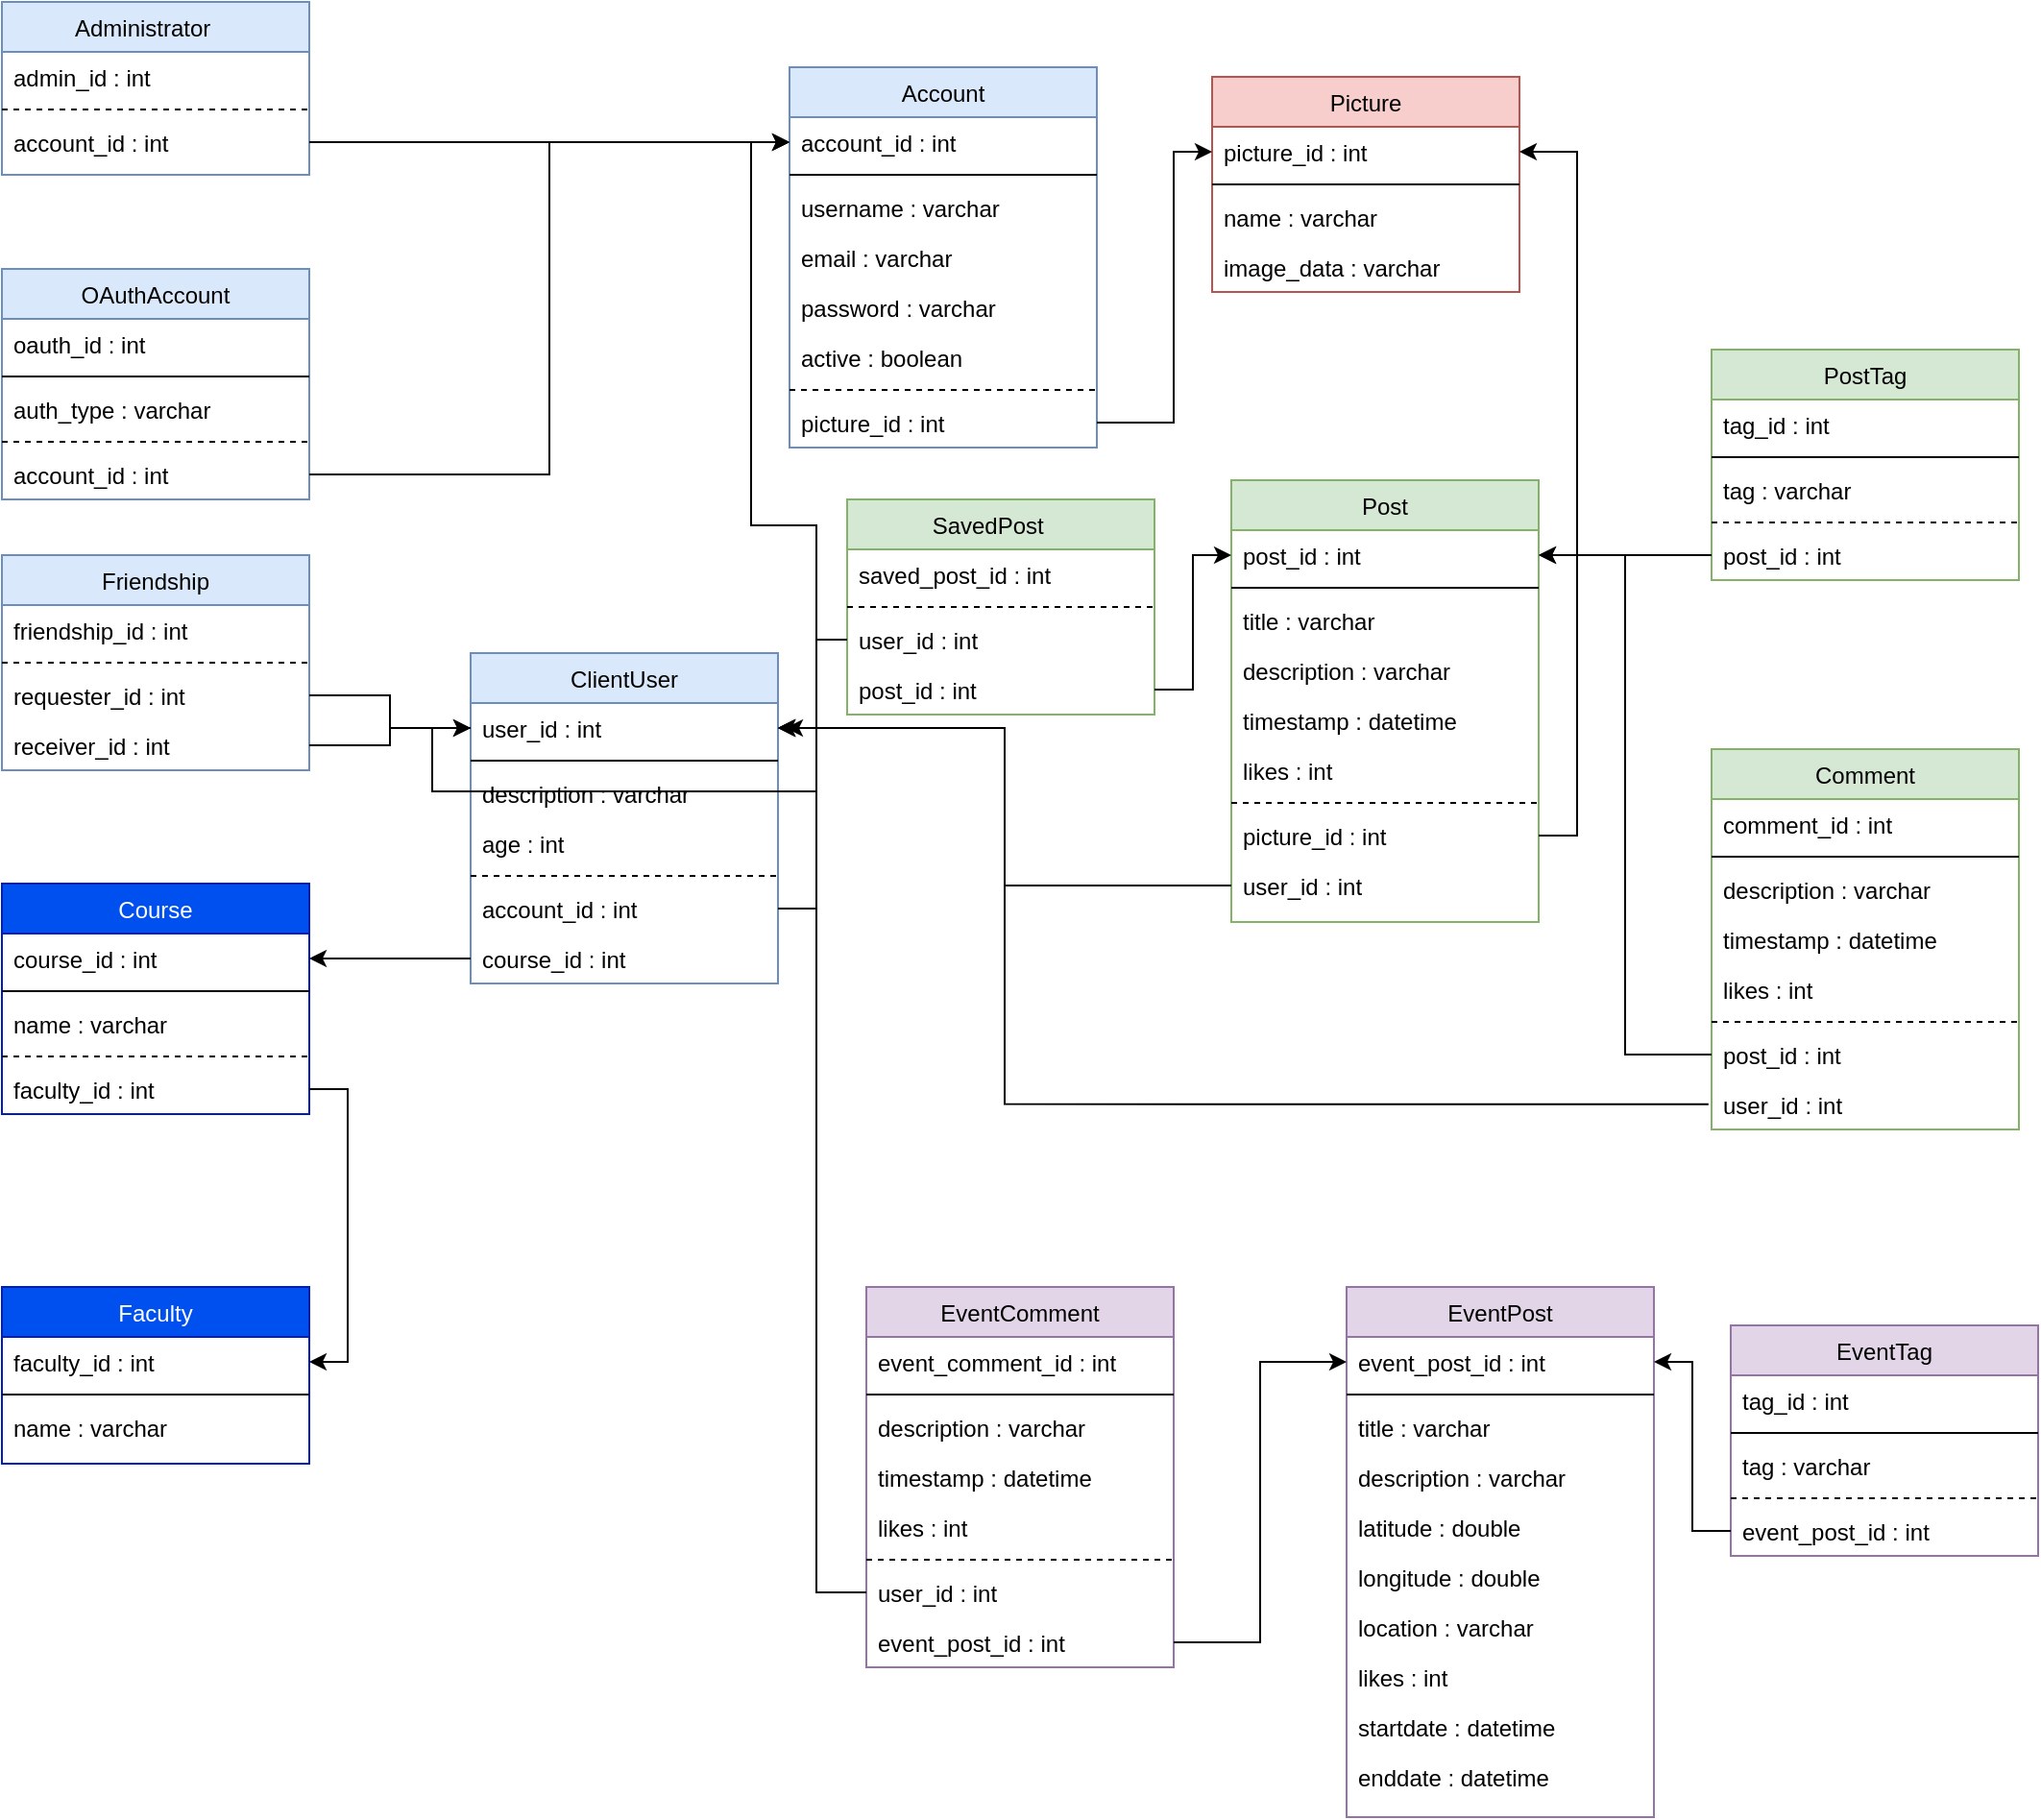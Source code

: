 <mxfile version="24.4.8" type="github">
  <diagram id="C5RBs43oDa-KdzZeNtuy" name="Page-1">
    <mxGraphModel dx="2390" dy="1175" grid="1" gridSize="10" guides="1" tooltips="1" connect="1" arrows="1" fold="1" page="1" pageScale="1" pageWidth="827" pageHeight="1169" math="0" shadow="0">
      <root>
        <mxCell id="WIyWlLk6GJQsqaUBKTNV-0" />
        <mxCell id="WIyWlLk6GJQsqaUBKTNV-1" parent="WIyWlLk6GJQsqaUBKTNV-0" />
        <mxCell id="zkfFHV4jXpPFQw0GAbJ--0" value="Account" style="swimlane;fontStyle=0;align=center;verticalAlign=top;childLayout=stackLayout;horizontal=1;startSize=26;horizontalStack=0;resizeParent=1;resizeLast=0;collapsible=1;marginBottom=0;rounded=0;shadow=0;strokeWidth=1;fillColor=#dae8fc;strokeColor=#6c8ebf;gradientColor=none;swimlaneFillColor=default;" parent="WIyWlLk6GJQsqaUBKTNV-1" vertex="1">
          <mxGeometry x="420" y="75" width="160" height="198" as="geometry">
            <mxRectangle x="230" y="140" width="160" height="26" as="alternateBounds" />
          </mxGeometry>
        </mxCell>
        <mxCell id="zkfFHV4jXpPFQw0GAbJ--1" value="account_id : int" style="text;align=left;verticalAlign=top;spacingLeft=4;spacingRight=4;overflow=hidden;rotatable=0;points=[[0,0.5],[1,0.5]];portConstraint=eastwest;" parent="zkfFHV4jXpPFQw0GAbJ--0" vertex="1">
          <mxGeometry y="26" width="160" height="26" as="geometry" />
        </mxCell>
        <mxCell id="zkfFHV4jXpPFQw0GAbJ--4" value="" style="line;html=1;strokeWidth=1;align=left;verticalAlign=middle;spacingTop=-1;spacingLeft=3;spacingRight=3;rotatable=0;labelPosition=right;points=[];portConstraint=eastwest;" parent="zkfFHV4jXpPFQw0GAbJ--0" vertex="1">
          <mxGeometry y="52" width="160" height="8" as="geometry" />
        </mxCell>
        <mxCell id="zkfFHV4jXpPFQw0GAbJ--2" value="username : varchar" style="text;align=left;verticalAlign=top;spacingLeft=4;spacingRight=4;overflow=hidden;rotatable=0;points=[[0,0.5],[1,0.5]];portConstraint=eastwest;rounded=0;shadow=0;html=0;" parent="zkfFHV4jXpPFQw0GAbJ--0" vertex="1">
          <mxGeometry y="60" width="160" height="26" as="geometry" />
        </mxCell>
        <mxCell id="zkfFHV4jXpPFQw0GAbJ--3" value="email : varchar" style="text;align=left;verticalAlign=top;spacingLeft=4;spacingRight=4;overflow=hidden;rotatable=0;points=[[0,0.5],[1,0.5]];portConstraint=eastwest;rounded=0;shadow=0;html=0;" parent="zkfFHV4jXpPFQw0GAbJ--0" vertex="1">
          <mxGeometry y="86" width="160" height="26" as="geometry" />
        </mxCell>
        <mxCell id="zkfFHV4jXpPFQw0GAbJ--5" value="password : varchar" style="text;align=left;verticalAlign=top;spacingLeft=4;spacingRight=4;overflow=hidden;rotatable=0;points=[[0,0.5],[1,0.5]];portConstraint=eastwest;" parent="zkfFHV4jXpPFQw0GAbJ--0" vertex="1">
          <mxGeometry y="112" width="160" height="26" as="geometry" />
        </mxCell>
        <mxCell id="Y2Ca7VvnBdPcKKOErJJx-133" value="active : boolean" style="text;align=left;verticalAlign=top;spacingLeft=4;spacingRight=4;overflow=hidden;rotatable=0;points=[[0,0.5],[1,0.5]];portConstraint=eastwest;" vertex="1" parent="zkfFHV4jXpPFQw0GAbJ--0">
          <mxGeometry y="138" width="160" height="26" as="geometry" />
        </mxCell>
        <mxCell id="Y2Ca7VvnBdPcKKOErJJx-143" value="" style="line;html=1;strokeWidth=1;align=left;verticalAlign=middle;spacingTop=-1;spacingLeft=3;spacingRight=3;rotatable=0;labelPosition=right;points=[];portConstraint=eastwest;dashed=1;" vertex="1" parent="zkfFHV4jXpPFQw0GAbJ--0">
          <mxGeometry y="164" width="160" height="8" as="geometry" />
        </mxCell>
        <mxCell id="Y2Ca7VvnBdPcKKOErJJx-134" value="picture_id : int " style="text;align=left;verticalAlign=top;spacingLeft=4;spacingRight=4;overflow=hidden;rotatable=0;points=[[0,0.5],[1,0.5]];portConstraint=eastwest;dashed=1;" vertex="1" parent="zkfFHV4jXpPFQw0GAbJ--0">
          <mxGeometry y="172" width="160" height="26" as="geometry" />
        </mxCell>
        <mxCell id="zkfFHV4jXpPFQw0GAbJ--6" value="Administrator    " style="swimlane;fontStyle=0;align=center;verticalAlign=top;childLayout=stackLayout;horizontal=1;startSize=26;horizontalStack=0;resizeParent=1;resizeLast=0;collapsible=1;marginBottom=0;rounded=0;shadow=0;strokeWidth=1;fillColor=#dae8fc;strokeColor=#6c8ebf;swimlaneFillColor=default;" parent="WIyWlLk6GJQsqaUBKTNV-1" vertex="1">
          <mxGeometry x="10" y="41" width="160" height="90" as="geometry">
            <mxRectangle x="130" y="380" width="160" height="26" as="alternateBounds" />
          </mxGeometry>
        </mxCell>
        <mxCell id="zkfFHV4jXpPFQw0GAbJ--7" value="admin_id : int" style="text;align=left;verticalAlign=top;spacingLeft=4;spacingRight=4;overflow=hidden;rotatable=0;points=[[0,0.5],[1,0.5]];portConstraint=eastwest;" parent="zkfFHV4jXpPFQw0GAbJ--6" vertex="1">
          <mxGeometry y="26" width="160" height="26" as="geometry" />
        </mxCell>
        <mxCell id="zkfFHV4jXpPFQw0GAbJ--9" value="" style="line;html=1;strokeWidth=1;align=left;verticalAlign=middle;spacingTop=-1;spacingLeft=3;spacingRight=3;rotatable=0;labelPosition=right;points=[];portConstraint=eastwest;dashed=1;" parent="zkfFHV4jXpPFQw0GAbJ--6" vertex="1">
          <mxGeometry y="52" width="160" height="8" as="geometry" />
        </mxCell>
        <mxCell id="zkfFHV4jXpPFQw0GAbJ--8" value="account_id : int" style="text;align=left;verticalAlign=top;spacingLeft=4;spacingRight=4;overflow=hidden;rotatable=0;points=[[0,0.5],[1,0.5]];portConstraint=eastwest;rounded=0;shadow=0;html=0;" parent="zkfFHV4jXpPFQw0GAbJ--6" vertex="1">
          <mxGeometry y="60" width="160" height="26" as="geometry" />
        </mxCell>
        <mxCell id="Y2Ca7VvnBdPcKKOErJJx-135" value="ClientUser" style="swimlane;fontStyle=0;align=center;verticalAlign=top;childLayout=stackLayout;horizontal=1;startSize=26;horizontalStack=0;resizeParent=1;resizeLast=0;collapsible=1;marginBottom=0;rounded=0;shadow=0;strokeWidth=1;fillColor=#dae8fc;strokeColor=#6c8ebf;swimlaneFillColor=default;" vertex="1" parent="WIyWlLk6GJQsqaUBKTNV-1">
          <mxGeometry x="254" y="380" width="160" height="172" as="geometry">
            <mxRectangle x="130" y="380" width="160" height="26" as="alternateBounds" />
          </mxGeometry>
        </mxCell>
        <mxCell id="Y2Ca7VvnBdPcKKOErJJx-136" value="user_id : int" style="text;align=left;verticalAlign=top;spacingLeft=4;spacingRight=4;overflow=hidden;rotatable=0;points=[[0,0.5],[1,0.5]];portConstraint=eastwest;" vertex="1" parent="Y2Ca7VvnBdPcKKOErJJx-135">
          <mxGeometry y="26" width="160" height="26" as="geometry" />
        </mxCell>
        <mxCell id="Y2Ca7VvnBdPcKKOErJJx-137" value="" style="line;html=1;strokeWidth=1;align=left;verticalAlign=middle;spacingTop=-1;spacingLeft=3;spacingRight=3;rotatable=0;labelPosition=right;points=[];portConstraint=eastwest;" vertex="1" parent="Y2Ca7VvnBdPcKKOErJJx-135">
          <mxGeometry y="52" width="160" height="8" as="geometry" />
        </mxCell>
        <mxCell id="Y2Ca7VvnBdPcKKOErJJx-140" value="description : varchar " style="text;align=left;verticalAlign=top;spacingLeft=4;spacingRight=4;overflow=hidden;rotatable=0;points=[[0,0.5],[1,0.5]];portConstraint=eastwest;rounded=0;shadow=0;html=0;" vertex="1" parent="Y2Ca7VvnBdPcKKOErJJx-135">
          <mxGeometry y="60" width="160" height="26" as="geometry" />
        </mxCell>
        <mxCell id="Y2Ca7VvnBdPcKKOErJJx-141" value="age : int" style="text;align=left;verticalAlign=top;spacingLeft=4;spacingRight=4;overflow=hidden;rotatable=0;points=[[0,0.5],[1,0.5]];portConstraint=eastwest;rounded=0;shadow=0;html=0;" vertex="1" parent="Y2Ca7VvnBdPcKKOErJJx-135">
          <mxGeometry y="86" width="160" height="26" as="geometry" />
        </mxCell>
        <mxCell id="Y2Ca7VvnBdPcKKOErJJx-144" value="" style="line;html=1;strokeWidth=1;align=left;verticalAlign=middle;spacingTop=-1;spacingLeft=3;spacingRight=3;rotatable=0;labelPosition=right;points=[];portConstraint=eastwest;dashed=1;" vertex="1" parent="Y2Ca7VvnBdPcKKOErJJx-135">
          <mxGeometry y="112" width="160" height="8" as="geometry" />
        </mxCell>
        <mxCell id="Y2Ca7VvnBdPcKKOErJJx-139" value="account_id : int" style="text;align=left;verticalAlign=top;spacingLeft=4;spacingRight=4;overflow=hidden;rotatable=0;points=[[0,0.5],[1,0.5]];portConstraint=eastwest;rounded=0;shadow=0;html=0;" vertex="1" parent="Y2Ca7VvnBdPcKKOErJJx-135">
          <mxGeometry y="120" width="160" height="26" as="geometry" />
        </mxCell>
        <mxCell id="Y2Ca7VvnBdPcKKOErJJx-142" value="course_id : int" style="text;align=left;verticalAlign=top;spacingLeft=4;spacingRight=4;overflow=hidden;rotatable=0;points=[[0,0.5],[1,0.5]];portConstraint=eastwest;rounded=0;shadow=0;html=0;" vertex="1" parent="Y2Ca7VvnBdPcKKOErJJx-135">
          <mxGeometry y="146" width="160" height="26" as="geometry" />
        </mxCell>
        <mxCell id="Y2Ca7VvnBdPcKKOErJJx-271" style="edgeStyle=orthogonalEdgeStyle;rounded=0;orthogonalLoop=1;jettySize=auto;html=1;entryX=1;entryY=0.5;entryDx=0;entryDy=0;" edge="1" parent="Y2Ca7VvnBdPcKKOErJJx-135" source="Y2Ca7VvnBdPcKKOErJJx-136" target="Y2Ca7VvnBdPcKKOErJJx-136">
          <mxGeometry relative="1" as="geometry">
            <Array as="points">
              <mxPoint x="-20" y="39" />
              <mxPoint x="-20" y="72" />
              <mxPoint x="180" y="72" />
              <mxPoint x="180" y="39" />
            </Array>
          </mxGeometry>
        </mxCell>
        <mxCell id="Y2Ca7VvnBdPcKKOErJJx-145" value="Comment" style="swimlane;fontStyle=0;align=center;verticalAlign=top;childLayout=stackLayout;horizontal=1;startSize=26;horizontalStack=0;resizeParent=1;resizeLast=0;collapsible=1;marginBottom=0;rounded=0;shadow=0;strokeWidth=1;fillColor=#d5e8d4;strokeColor=#82b366;swimlaneFillColor=default;" vertex="1" parent="WIyWlLk6GJQsqaUBKTNV-1">
          <mxGeometry x="900" y="430" width="160" height="198" as="geometry">
            <mxRectangle x="130" y="380" width="160" height="26" as="alternateBounds" />
          </mxGeometry>
        </mxCell>
        <mxCell id="Y2Ca7VvnBdPcKKOErJJx-146" value="comment_id : int" style="text;align=left;verticalAlign=top;spacingLeft=4;spacingRight=4;overflow=hidden;rotatable=0;points=[[0,0.5],[1,0.5]];portConstraint=eastwest;" vertex="1" parent="Y2Ca7VvnBdPcKKOErJJx-145">
          <mxGeometry y="26" width="160" height="26" as="geometry" />
        </mxCell>
        <mxCell id="Y2Ca7VvnBdPcKKOErJJx-147" value="" style="line;html=1;strokeWidth=1;align=left;verticalAlign=middle;spacingTop=-1;spacingLeft=3;spacingRight=3;rotatable=0;labelPosition=right;points=[];portConstraint=eastwest;" vertex="1" parent="Y2Ca7VvnBdPcKKOErJJx-145">
          <mxGeometry y="52" width="160" height="8" as="geometry" />
        </mxCell>
        <mxCell id="Y2Ca7VvnBdPcKKOErJJx-148" value="description : varchar " style="text;align=left;verticalAlign=top;spacingLeft=4;spacingRight=4;overflow=hidden;rotatable=0;points=[[0,0.5],[1,0.5]];portConstraint=eastwest;rounded=0;shadow=0;html=0;" vertex="1" parent="Y2Ca7VvnBdPcKKOErJJx-145">
          <mxGeometry y="60" width="160" height="26" as="geometry" />
        </mxCell>
        <mxCell id="Y2Ca7VvnBdPcKKOErJJx-153" value="timestamp : datetime" style="text;align=left;verticalAlign=top;spacingLeft=4;spacingRight=4;overflow=hidden;rotatable=0;points=[[0,0.5],[1,0.5]];portConstraint=eastwest;rounded=0;shadow=0;html=0;" vertex="1" parent="Y2Ca7VvnBdPcKKOErJJx-145">
          <mxGeometry y="86" width="160" height="26" as="geometry" />
        </mxCell>
        <mxCell id="Y2Ca7VvnBdPcKKOErJJx-149" value="likes : int" style="text;align=left;verticalAlign=top;spacingLeft=4;spacingRight=4;overflow=hidden;rotatable=0;points=[[0,0.5],[1,0.5]];portConstraint=eastwest;rounded=0;shadow=0;html=0;" vertex="1" parent="Y2Ca7VvnBdPcKKOErJJx-145">
          <mxGeometry y="112" width="160" height="26" as="geometry" />
        </mxCell>
        <mxCell id="Y2Ca7VvnBdPcKKOErJJx-151" value="" style="line;html=1;strokeWidth=1;align=left;verticalAlign=middle;spacingTop=-1;spacingLeft=3;spacingRight=3;rotatable=0;labelPosition=right;points=[];portConstraint=eastwest;dashed=1;" vertex="1" parent="Y2Ca7VvnBdPcKKOErJJx-145">
          <mxGeometry y="138" width="160" height="8" as="geometry" />
        </mxCell>
        <mxCell id="Y2Ca7VvnBdPcKKOErJJx-152" value="post_id : int" style="text;align=left;verticalAlign=top;spacingLeft=4;spacingRight=4;overflow=hidden;rotatable=0;points=[[0,0.5],[1,0.5]];portConstraint=eastwest;rounded=0;shadow=0;html=0;" vertex="1" parent="Y2Ca7VvnBdPcKKOErJJx-145">
          <mxGeometry y="146" width="160" height="26" as="geometry" />
        </mxCell>
        <mxCell id="Y2Ca7VvnBdPcKKOErJJx-150" value="user_id : int" style="text;align=left;verticalAlign=top;spacingLeft=4;spacingRight=4;overflow=hidden;rotatable=0;points=[[0,0.5],[1,0.5]];portConstraint=eastwest;rounded=0;shadow=0;html=0;" vertex="1" parent="Y2Ca7VvnBdPcKKOErJJx-145">
          <mxGeometry y="172" width="160" height="26" as="geometry" />
        </mxCell>
        <mxCell id="Y2Ca7VvnBdPcKKOErJJx-154" value="Course" style="swimlane;fontStyle=0;align=center;verticalAlign=top;childLayout=stackLayout;horizontal=1;startSize=26;horizontalStack=0;resizeParent=1;resizeLast=0;collapsible=1;marginBottom=0;rounded=0;shadow=0;strokeWidth=1;fillColor=#0050ef;strokeColor=#001DBC;swimlaneFillColor=default;fontColor=#ffffff;" vertex="1" parent="WIyWlLk6GJQsqaUBKTNV-1">
          <mxGeometry x="10" y="500" width="160" height="120" as="geometry">
            <mxRectangle x="130" y="380" width="160" height="26" as="alternateBounds" />
          </mxGeometry>
        </mxCell>
        <mxCell id="Y2Ca7VvnBdPcKKOErJJx-155" value="course_id : int" style="text;align=left;verticalAlign=top;spacingLeft=4;spacingRight=4;overflow=hidden;rotatable=0;points=[[0,0.5],[1,0.5]];portConstraint=eastwest;" vertex="1" parent="Y2Ca7VvnBdPcKKOErJJx-154">
          <mxGeometry y="26" width="160" height="26" as="geometry" />
        </mxCell>
        <mxCell id="Y2Ca7VvnBdPcKKOErJJx-156" value="" style="line;html=1;strokeWidth=1;align=left;verticalAlign=middle;spacingTop=-1;spacingLeft=3;spacingRight=3;rotatable=0;labelPosition=right;points=[];portConstraint=eastwest;" vertex="1" parent="Y2Ca7VvnBdPcKKOErJJx-154">
          <mxGeometry y="52" width="160" height="8" as="geometry" />
        </mxCell>
        <mxCell id="Y2Ca7VvnBdPcKKOErJJx-157" value="name : varchar " style="text;align=left;verticalAlign=top;spacingLeft=4;spacingRight=4;overflow=hidden;rotatable=0;points=[[0,0.5],[1,0.5]];portConstraint=eastwest;rounded=0;shadow=0;html=0;" vertex="1" parent="Y2Ca7VvnBdPcKKOErJJx-154">
          <mxGeometry y="60" width="160" height="26" as="geometry" />
        </mxCell>
        <mxCell id="Y2Ca7VvnBdPcKKOErJJx-160" value="" style="line;html=1;strokeWidth=1;align=left;verticalAlign=middle;spacingTop=-1;spacingLeft=3;spacingRight=3;rotatable=0;labelPosition=right;points=[];portConstraint=eastwest;dashed=1;" vertex="1" parent="Y2Ca7VvnBdPcKKOErJJx-154">
          <mxGeometry y="86" width="160" height="8" as="geometry" />
        </mxCell>
        <mxCell id="Y2Ca7VvnBdPcKKOErJJx-161" value="faculty_id : int" style="text;align=left;verticalAlign=top;spacingLeft=4;spacingRight=4;overflow=hidden;rotatable=0;points=[[0,0.5],[1,0.5]];portConstraint=eastwest;rounded=0;shadow=0;html=0;" vertex="1" parent="Y2Ca7VvnBdPcKKOErJJx-154">
          <mxGeometry y="94" width="160" height="26" as="geometry" />
        </mxCell>
        <mxCell id="Y2Ca7VvnBdPcKKOErJJx-163" value="EventComment" style="swimlane;fontStyle=0;align=center;verticalAlign=top;childLayout=stackLayout;horizontal=1;startSize=26;horizontalStack=0;resizeParent=1;resizeLast=0;collapsible=1;marginBottom=0;rounded=0;shadow=0;strokeWidth=1;fillColor=#e1d5e7;strokeColor=#9673a6;swimlaneFillColor=default;" vertex="1" parent="WIyWlLk6GJQsqaUBKTNV-1">
          <mxGeometry x="460" y="710" width="160" height="198" as="geometry">
            <mxRectangle x="130" y="380" width="160" height="26" as="alternateBounds" />
          </mxGeometry>
        </mxCell>
        <mxCell id="Y2Ca7VvnBdPcKKOErJJx-164" value="event_comment_id : int" style="text;align=left;verticalAlign=top;spacingLeft=4;spacingRight=4;overflow=hidden;rotatable=0;points=[[0,0.5],[1,0.5]];portConstraint=eastwest;" vertex="1" parent="Y2Ca7VvnBdPcKKOErJJx-163">
          <mxGeometry y="26" width="160" height="26" as="geometry" />
        </mxCell>
        <mxCell id="Y2Ca7VvnBdPcKKOErJJx-165" value="" style="line;html=1;strokeWidth=1;align=left;verticalAlign=middle;spacingTop=-1;spacingLeft=3;spacingRight=3;rotatable=0;labelPosition=right;points=[];portConstraint=eastwest;" vertex="1" parent="Y2Ca7VvnBdPcKKOErJJx-163">
          <mxGeometry y="52" width="160" height="8" as="geometry" />
        </mxCell>
        <mxCell id="Y2Ca7VvnBdPcKKOErJJx-166" value="description : varchar " style="text;align=left;verticalAlign=top;spacingLeft=4;spacingRight=4;overflow=hidden;rotatable=0;points=[[0,0.5],[1,0.5]];portConstraint=eastwest;rounded=0;shadow=0;html=0;" vertex="1" parent="Y2Ca7VvnBdPcKKOErJJx-163">
          <mxGeometry y="60" width="160" height="26" as="geometry" />
        </mxCell>
        <mxCell id="Y2Ca7VvnBdPcKKOErJJx-167" value="timestamp : datetime" style="text;align=left;verticalAlign=top;spacingLeft=4;spacingRight=4;overflow=hidden;rotatable=0;points=[[0,0.5],[1,0.5]];portConstraint=eastwest;rounded=0;shadow=0;html=0;" vertex="1" parent="Y2Ca7VvnBdPcKKOErJJx-163">
          <mxGeometry y="86" width="160" height="26" as="geometry" />
        </mxCell>
        <mxCell id="Y2Ca7VvnBdPcKKOErJJx-168" value="likes : int" style="text;align=left;verticalAlign=top;spacingLeft=4;spacingRight=4;overflow=hidden;rotatable=0;points=[[0,0.5],[1,0.5]];portConstraint=eastwest;rounded=0;shadow=0;html=0;" vertex="1" parent="Y2Ca7VvnBdPcKKOErJJx-163">
          <mxGeometry y="112" width="160" height="26" as="geometry" />
        </mxCell>
        <mxCell id="Y2Ca7VvnBdPcKKOErJJx-169" value="" style="line;html=1;strokeWidth=1;align=left;verticalAlign=middle;spacingTop=-1;spacingLeft=3;spacingRight=3;rotatable=0;labelPosition=right;points=[];portConstraint=eastwest;dashed=1;" vertex="1" parent="Y2Ca7VvnBdPcKKOErJJx-163">
          <mxGeometry y="138" width="160" height="8" as="geometry" />
        </mxCell>
        <mxCell id="Y2Ca7VvnBdPcKKOErJJx-170" value="user_id : int" style="text;align=left;verticalAlign=top;spacingLeft=4;spacingRight=4;overflow=hidden;rotatable=0;points=[[0,0.5],[1,0.5]];portConstraint=eastwest;rounded=0;shadow=0;html=0;" vertex="1" parent="Y2Ca7VvnBdPcKKOErJJx-163">
          <mxGeometry y="146" width="160" height="26" as="geometry" />
        </mxCell>
        <mxCell id="Y2Ca7VvnBdPcKKOErJJx-171" value="event_post_id : int" style="text;align=left;verticalAlign=top;spacingLeft=4;spacingRight=4;overflow=hidden;rotatable=0;points=[[0,0.5],[1,0.5]];portConstraint=eastwest;rounded=0;shadow=0;html=0;" vertex="1" parent="Y2Ca7VvnBdPcKKOErJJx-163">
          <mxGeometry y="172" width="160" height="26" as="geometry" />
        </mxCell>
        <mxCell id="Y2Ca7VvnBdPcKKOErJJx-172" value="EventPost" style="swimlane;fontStyle=0;align=center;verticalAlign=top;childLayout=stackLayout;horizontal=1;startSize=26;horizontalStack=0;resizeParent=1;resizeLast=0;collapsible=1;marginBottom=0;rounded=0;shadow=0;strokeWidth=1;fillColor=#e1d5e7;strokeColor=#9673a6;swimlaneFillColor=default;" vertex="1" parent="WIyWlLk6GJQsqaUBKTNV-1">
          <mxGeometry x="710" y="710" width="160" height="276" as="geometry">
            <mxRectangle x="130" y="380" width="160" height="26" as="alternateBounds" />
          </mxGeometry>
        </mxCell>
        <mxCell id="Y2Ca7VvnBdPcKKOErJJx-173" value="event_post_id : int" style="text;align=left;verticalAlign=top;spacingLeft=4;spacingRight=4;overflow=hidden;rotatable=0;points=[[0,0.5],[1,0.5]];portConstraint=eastwest;" vertex="1" parent="Y2Ca7VvnBdPcKKOErJJx-172">
          <mxGeometry y="26" width="160" height="26" as="geometry" />
        </mxCell>
        <mxCell id="Y2Ca7VvnBdPcKKOErJJx-174" value="" style="line;html=1;strokeWidth=1;align=left;verticalAlign=middle;spacingTop=-1;spacingLeft=3;spacingRight=3;rotatable=0;labelPosition=right;points=[];portConstraint=eastwest;" vertex="1" parent="Y2Ca7VvnBdPcKKOErJJx-172">
          <mxGeometry y="52" width="160" height="8" as="geometry" />
        </mxCell>
        <mxCell id="Y2Ca7VvnBdPcKKOErJJx-181" value="title : varchar " style="text;align=left;verticalAlign=top;spacingLeft=4;spacingRight=4;overflow=hidden;rotatable=0;points=[[0,0.5],[1,0.5]];portConstraint=eastwest;rounded=0;shadow=0;html=0;" vertex="1" parent="Y2Ca7VvnBdPcKKOErJJx-172">
          <mxGeometry y="60" width="160" height="26" as="geometry" />
        </mxCell>
        <mxCell id="Y2Ca7VvnBdPcKKOErJJx-175" value="description : varchar " style="text;align=left;verticalAlign=top;spacingLeft=4;spacingRight=4;overflow=hidden;rotatable=0;points=[[0,0.5],[1,0.5]];portConstraint=eastwest;rounded=0;shadow=0;html=0;" vertex="1" parent="Y2Ca7VvnBdPcKKOErJJx-172">
          <mxGeometry y="86" width="160" height="26" as="geometry" />
        </mxCell>
        <mxCell id="Y2Ca7VvnBdPcKKOErJJx-177" value="latitude : double" style="text;align=left;verticalAlign=top;spacingLeft=4;spacingRight=4;overflow=hidden;rotatable=0;points=[[0,0.5],[1,0.5]];portConstraint=eastwest;rounded=0;shadow=0;html=0;" vertex="1" parent="Y2Ca7VvnBdPcKKOErJJx-172">
          <mxGeometry y="112" width="160" height="26" as="geometry" />
        </mxCell>
        <mxCell id="Y2Ca7VvnBdPcKKOErJJx-183" value="longitude : double" style="text;align=left;verticalAlign=top;spacingLeft=4;spacingRight=4;overflow=hidden;rotatable=0;points=[[0,0.5],[1,0.5]];portConstraint=eastwest;rounded=0;shadow=0;html=0;" vertex="1" parent="Y2Ca7VvnBdPcKKOErJJx-172">
          <mxGeometry y="138" width="160" height="26" as="geometry" />
        </mxCell>
        <mxCell id="Y2Ca7VvnBdPcKKOErJJx-184" value="location : varchar" style="text;align=left;verticalAlign=top;spacingLeft=4;spacingRight=4;overflow=hidden;rotatable=0;points=[[0,0.5],[1,0.5]];portConstraint=eastwest;rounded=0;shadow=0;html=0;" vertex="1" parent="Y2Ca7VvnBdPcKKOErJJx-172">
          <mxGeometry y="164" width="160" height="26" as="geometry" />
        </mxCell>
        <mxCell id="Y2Ca7VvnBdPcKKOErJJx-182" value="likes : int" style="text;align=left;verticalAlign=top;spacingLeft=4;spacingRight=4;overflow=hidden;rotatable=0;points=[[0,0.5],[1,0.5]];portConstraint=eastwest;rounded=0;shadow=0;html=0;" vertex="1" parent="Y2Ca7VvnBdPcKKOErJJx-172">
          <mxGeometry y="190" width="160" height="26" as="geometry" />
        </mxCell>
        <mxCell id="Y2Ca7VvnBdPcKKOErJJx-179" value="startdate : datetime" style="text;align=left;verticalAlign=top;spacingLeft=4;spacingRight=4;overflow=hidden;rotatable=0;points=[[0,0.5],[1,0.5]];portConstraint=eastwest;rounded=0;shadow=0;html=0;" vertex="1" parent="Y2Ca7VvnBdPcKKOErJJx-172">
          <mxGeometry y="216" width="160" height="26" as="geometry" />
        </mxCell>
        <mxCell id="Y2Ca7VvnBdPcKKOErJJx-180" value="enddate : datetime" style="text;align=left;verticalAlign=top;spacingLeft=4;spacingRight=4;overflow=hidden;rotatable=0;points=[[0,0.5],[1,0.5]];portConstraint=eastwest;rounded=0;shadow=0;html=0;" vertex="1" parent="Y2Ca7VvnBdPcKKOErJJx-172">
          <mxGeometry y="242" width="160" height="26" as="geometry" />
        </mxCell>
        <mxCell id="Y2Ca7VvnBdPcKKOErJJx-185" value="EventTag" style="swimlane;fontStyle=0;align=center;verticalAlign=top;childLayout=stackLayout;horizontal=1;startSize=26;horizontalStack=0;resizeParent=1;resizeLast=0;collapsible=1;marginBottom=0;rounded=0;shadow=0;strokeWidth=1;fillColor=#e1d5e7;strokeColor=#9673a6;swimlaneFillColor=default;" vertex="1" parent="WIyWlLk6GJQsqaUBKTNV-1">
          <mxGeometry x="910" y="730" width="160" height="120" as="geometry">
            <mxRectangle x="130" y="380" width="160" height="26" as="alternateBounds" />
          </mxGeometry>
        </mxCell>
        <mxCell id="Y2Ca7VvnBdPcKKOErJJx-186" value="tag_id : int" style="text;align=left;verticalAlign=top;spacingLeft=4;spacingRight=4;overflow=hidden;rotatable=0;points=[[0,0.5],[1,0.5]];portConstraint=eastwest;" vertex="1" parent="Y2Ca7VvnBdPcKKOErJJx-185">
          <mxGeometry y="26" width="160" height="26" as="geometry" />
        </mxCell>
        <mxCell id="Y2Ca7VvnBdPcKKOErJJx-187" value="" style="line;html=1;strokeWidth=1;align=left;verticalAlign=middle;spacingTop=-1;spacingLeft=3;spacingRight=3;rotatable=0;labelPosition=right;points=[];portConstraint=eastwest;" vertex="1" parent="Y2Ca7VvnBdPcKKOErJJx-185">
          <mxGeometry y="52" width="160" height="8" as="geometry" />
        </mxCell>
        <mxCell id="Y2Ca7VvnBdPcKKOErJJx-188" value="tag : varchar " style="text;align=left;verticalAlign=top;spacingLeft=4;spacingRight=4;overflow=hidden;rotatable=0;points=[[0,0.5],[1,0.5]];portConstraint=eastwest;rounded=0;shadow=0;html=0;" vertex="1" parent="Y2Ca7VvnBdPcKKOErJJx-185">
          <mxGeometry y="60" width="160" height="26" as="geometry" />
        </mxCell>
        <mxCell id="Y2Ca7VvnBdPcKKOErJJx-191" value="" style="line;html=1;strokeWidth=1;align=left;verticalAlign=middle;spacingTop=-1;spacingLeft=3;spacingRight=3;rotatable=0;labelPosition=right;points=[];portConstraint=eastwest;dashed=1;" vertex="1" parent="Y2Ca7VvnBdPcKKOErJJx-185">
          <mxGeometry y="86" width="160" height="8" as="geometry" />
        </mxCell>
        <mxCell id="Y2Ca7VvnBdPcKKOErJJx-193" value="event_post_id : int" style="text;align=left;verticalAlign=top;spacingLeft=4;spacingRight=4;overflow=hidden;rotatable=0;points=[[0,0.5],[1,0.5]];portConstraint=eastwest;rounded=0;shadow=0;html=0;" vertex="1" parent="Y2Ca7VvnBdPcKKOErJJx-185">
          <mxGeometry y="94" width="160" height="26" as="geometry" />
        </mxCell>
        <mxCell id="Y2Ca7VvnBdPcKKOErJJx-194" value="Faculty" style="swimlane;fontStyle=0;align=center;verticalAlign=top;childLayout=stackLayout;horizontal=1;startSize=26;horizontalStack=0;resizeParent=1;resizeLast=0;collapsible=1;marginBottom=0;rounded=0;shadow=0;strokeWidth=1;fillColor=#0050ef;strokeColor=#001DBC;swimlaneFillColor=default;fontColor=#ffffff;" vertex="1" parent="WIyWlLk6GJQsqaUBKTNV-1">
          <mxGeometry x="10" y="710" width="160" height="92" as="geometry">
            <mxRectangle x="130" y="380" width="160" height="26" as="alternateBounds" />
          </mxGeometry>
        </mxCell>
        <mxCell id="Y2Ca7VvnBdPcKKOErJJx-195" value="faculty_id : int" style="text;align=left;verticalAlign=top;spacingLeft=4;spacingRight=4;overflow=hidden;rotatable=0;points=[[0,0.5],[1,0.5]];portConstraint=eastwest;" vertex="1" parent="Y2Ca7VvnBdPcKKOErJJx-194">
          <mxGeometry y="26" width="160" height="26" as="geometry" />
        </mxCell>
        <mxCell id="Y2Ca7VvnBdPcKKOErJJx-196" value="" style="line;html=1;strokeWidth=1;align=left;verticalAlign=middle;spacingTop=-1;spacingLeft=3;spacingRight=3;rotatable=0;labelPosition=right;points=[];portConstraint=eastwest;" vertex="1" parent="Y2Ca7VvnBdPcKKOErJJx-194">
          <mxGeometry y="52" width="160" height="8" as="geometry" />
        </mxCell>
        <mxCell id="Y2Ca7VvnBdPcKKOErJJx-197" value="name : varchar " style="text;align=left;verticalAlign=top;spacingLeft=4;spacingRight=4;overflow=hidden;rotatable=0;points=[[0,0.5],[1,0.5]];portConstraint=eastwest;rounded=0;shadow=0;html=0;" vertex="1" parent="Y2Ca7VvnBdPcKKOErJJx-194">
          <mxGeometry y="60" width="160" height="26" as="geometry" />
        </mxCell>
        <mxCell id="Y2Ca7VvnBdPcKKOErJJx-200" value="Friendship" style="swimlane;fontStyle=0;align=center;verticalAlign=top;childLayout=stackLayout;horizontal=1;startSize=26;horizontalStack=0;resizeParent=1;resizeLast=0;collapsible=1;marginBottom=0;rounded=0;shadow=0;strokeWidth=1;fillColor=#dae8fc;strokeColor=#6c8ebf;swimlaneFillColor=default;" vertex="1" parent="WIyWlLk6GJQsqaUBKTNV-1">
          <mxGeometry x="10" y="329" width="160" height="112" as="geometry">
            <mxRectangle x="130" y="380" width="160" height="26" as="alternateBounds" />
          </mxGeometry>
        </mxCell>
        <mxCell id="Y2Ca7VvnBdPcKKOErJJx-201" value="friendship_id : int" style="text;align=left;verticalAlign=top;spacingLeft=4;spacingRight=4;overflow=hidden;rotatable=0;points=[[0,0.5],[1,0.5]];portConstraint=eastwest;" vertex="1" parent="Y2Ca7VvnBdPcKKOErJJx-200">
          <mxGeometry y="26" width="160" height="26" as="geometry" />
        </mxCell>
        <mxCell id="Y2Ca7VvnBdPcKKOErJJx-202" value="" style="line;html=1;strokeWidth=1;align=left;verticalAlign=middle;spacingTop=-1;spacingLeft=3;spacingRight=3;rotatable=0;labelPosition=right;points=[];portConstraint=eastwest;dashed=1;" vertex="1" parent="Y2Ca7VvnBdPcKKOErJJx-200">
          <mxGeometry y="52" width="160" height="8" as="geometry" />
        </mxCell>
        <mxCell id="Y2Ca7VvnBdPcKKOErJJx-203" value="requester_id : int" style="text;align=left;verticalAlign=top;spacingLeft=4;spacingRight=4;overflow=hidden;rotatable=0;points=[[0,0.5],[1,0.5]];portConstraint=eastwest;rounded=0;shadow=0;html=0;" vertex="1" parent="Y2Ca7VvnBdPcKKOErJJx-200">
          <mxGeometry y="60" width="160" height="26" as="geometry" />
        </mxCell>
        <mxCell id="Y2Ca7VvnBdPcKKOErJJx-204" value="receiver_id : int" style="text;align=left;verticalAlign=top;spacingLeft=4;spacingRight=4;overflow=hidden;rotatable=0;points=[[0,0.5],[1,0.5]];portConstraint=eastwest;rounded=0;shadow=0;html=0;" vertex="1" parent="Y2Ca7VvnBdPcKKOErJJx-200">
          <mxGeometry y="86" width="160" height="26" as="geometry" />
        </mxCell>
        <mxCell id="Y2Ca7VvnBdPcKKOErJJx-205" value="OAuthAccount" style="swimlane;fontStyle=0;align=center;verticalAlign=top;childLayout=stackLayout;horizontal=1;startSize=26;horizontalStack=0;resizeParent=1;resizeLast=0;collapsible=1;marginBottom=0;rounded=0;shadow=0;strokeWidth=1;fillColor=#dae8fc;strokeColor=#6c8ebf;swimlaneFillColor=default;" vertex="1" parent="WIyWlLk6GJQsqaUBKTNV-1">
          <mxGeometry x="10" y="180" width="160" height="120" as="geometry">
            <mxRectangle x="130" y="380" width="160" height="26" as="alternateBounds" />
          </mxGeometry>
        </mxCell>
        <mxCell id="Y2Ca7VvnBdPcKKOErJJx-206" value="oauth_id : int" style="text;align=left;verticalAlign=top;spacingLeft=4;spacingRight=4;overflow=hidden;rotatable=0;points=[[0,0.5],[1,0.5]];portConstraint=eastwest;" vertex="1" parent="Y2Ca7VvnBdPcKKOErJJx-205">
          <mxGeometry y="26" width="160" height="26" as="geometry" />
        </mxCell>
        <mxCell id="Y2Ca7VvnBdPcKKOErJJx-210" value="" style="line;html=1;strokeWidth=1;align=left;verticalAlign=middle;spacingTop=-1;spacingLeft=3;spacingRight=3;rotatable=0;labelPosition=right;points=[];portConstraint=eastwest;" vertex="1" parent="Y2Ca7VvnBdPcKKOErJJx-205">
          <mxGeometry y="52" width="160" height="8" as="geometry" />
        </mxCell>
        <mxCell id="Y2Ca7VvnBdPcKKOErJJx-208" value="auth_type : varchar" style="text;align=left;verticalAlign=top;spacingLeft=4;spacingRight=4;overflow=hidden;rotatable=0;points=[[0,0.5],[1,0.5]];portConstraint=eastwest;rounded=0;shadow=0;html=0;" vertex="1" parent="Y2Ca7VvnBdPcKKOErJJx-205">
          <mxGeometry y="60" width="160" height="26" as="geometry" />
        </mxCell>
        <mxCell id="Y2Ca7VvnBdPcKKOErJJx-207" value="" style="line;html=1;strokeWidth=1;align=left;verticalAlign=middle;spacingTop=-1;spacingLeft=3;spacingRight=3;rotatable=0;labelPosition=right;points=[];portConstraint=eastwest;dashed=1;" vertex="1" parent="Y2Ca7VvnBdPcKKOErJJx-205">
          <mxGeometry y="86" width="160" height="8" as="geometry" />
        </mxCell>
        <mxCell id="Y2Ca7VvnBdPcKKOErJJx-209" value="account_id : int" style="text;align=left;verticalAlign=top;spacingLeft=4;spacingRight=4;overflow=hidden;rotatable=0;points=[[0,0.5],[1,0.5]];portConstraint=eastwest;rounded=0;shadow=0;html=0;" vertex="1" parent="Y2Ca7VvnBdPcKKOErJJx-205">
          <mxGeometry y="94" width="160" height="26" as="geometry" />
        </mxCell>
        <mxCell id="Y2Ca7VvnBdPcKKOErJJx-211" value="Picture" style="swimlane;fontStyle=0;align=center;verticalAlign=top;childLayout=stackLayout;horizontal=1;startSize=26;horizontalStack=0;resizeParent=1;resizeLast=0;collapsible=1;marginBottom=0;rounded=0;shadow=0;strokeWidth=1;fillColor=#f8cecc;strokeColor=#b85450;swimlaneFillColor=default;" vertex="1" parent="WIyWlLk6GJQsqaUBKTNV-1">
          <mxGeometry x="640" y="80" width="160" height="112" as="geometry">
            <mxRectangle x="130" y="380" width="160" height="26" as="alternateBounds" />
          </mxGeometry>
        </mxCell>
        <mxCell id="Y2Ca7VvnBdPcKKOErJJx-212" value="picture_id : int" style="text;align=left;verticalAlign=top;spacingLeft=4;spacingRight=4;overflow=hidden;rotatable=0;points=[[0,0.5],[1,0.5]];portConstraint=eastwest;" vertex="1" parent="Y2Ca7VvnBdPcKKOErJJx-211">
          <mxGeometry y="26" width="160" height="26" as="geometry" />
        </mxCell>
        <mxCell id="Y2Ca7VvnBdPcKKOErJJx-213" value="" style="line;html=1;strokeWidth=1;align=left;verticalAlign=middle;spacingTop=-1;spacingLeft=3;spacingRight=3;rotatable=0;labelPosition=right;points=[];portConstraint=eastwest;" vertex="1" parent="Y2Ca7VvnBdPcKKOErJJx-211">
          <mxGeometry y="52" width="160" height="8" as="geometry" />
        </mxCell>
        <mxCell id="Y2Ca7VvnBdPcKKOErJJx-214" value="name : varchar " style="text;align=left;verticalAlign=top;spacingLeft=4;spacingRight=4;overflow=hidden;rotatable=0;points=[[0,0.5],[1,0.5]];portConstraint=eastwest;rounded=0;shadow=0;html=0;" vertex="1" parent="Y2Ca7VvnBdPcKKOErJJx-211">
          <mxGeometry y="60" width="160" height="26" as="geometry" />
        </mxCell>
        <mxCell id="Y2Ca7VvnBdPcKKOErJJx-215" value="image_data : varchar " style="text;align=left;verticalAlign=top;spacingLeft=4;spacingRight=4;overflow=hidden;rotatable=0;points=[[0,0.5],[1,0.5]];portConstraint=eastwest;rounded=0;shadow=0;html=0;" vertex="1" parent="Y2Ca7VvnBdPcKKOErJJx-211">
          <mxGeometry y="86" width="160" height="26" as="geometry" />
        </mxCell>
        <mxCell id="Y2Ca7VvnBdPcKKOErJJx-216" value="Post" style="swimlane;fontStyle=0;align=center;verticalAlign=top;childLayout=stackLayout;horizontal=1;startSize=26;horizontalStack=0;resizeParent=1;resizeLast=0;collapsible=1;marginBottom=0;rounded=0;shadow=0;strokeWidth=1;fillColor=#d5e8d4;strokeColor=#82b366;swimlaneFillColor=default;" vertex="1" parent="WIyWlLk6GJQsqaUBKTNV-1">
          <mxGeometry x="650" y="290" width="160" height="230" as="geometry">
            <mxRectangle x="130" y="380" width="160" height="26" as="alternateBounds" />
          </mxGeometry>
        </mxCell>
        <mxCell id="Y2Ca7VvnBdPcKKOErJJx-217" value="post_id : int" style="text;align=left;verticalAlign=top;spacingLeft=4;spacingRight=4;overflow=hidden;rotatable=0;points=[[0,0.5],[1,0.5]];portConstraint=eastwest;" vertex="1" parent="Y2Ca7VvnBdPcKKOErJJx-216">
          <mxGeometry y="26" width="160" height="26" as="geometry" />
        </mxCell>
        <mxCell id="Y2Ca7VvnBdPcKKOErJJx-218" value="" style="line;html=1;strokeWidth=1;align=left;verticalAlign=middle;spacingTop=-1;spacingLeft=3;spacingRight=3;rotatable=0;labelPosition=right;points=[];portConstraint=eastwest;" vertex="1" parent="Y2Ca7VvnBdPcKKOErJJx-216">
          <mxGeometry y="52" width="160" height="8" as="geometry" />
        </mxCell>
        <mxCell id="Y2Ca7VvnBdPcKKOErJJx-219" value="title : varchar " style="text;align=left;verticalAlign=top;spacingLeft=4;spacingRight=4;overflow=hidden;rotatable=0;points=[[0,0.5],[1,0.5]];portConstraint=eastwest;rounded=0;shadow=0;html=0;" vertex="1" parent="Y2Ca7VvnBdPcKKOErJJx-216">
          <mxGeometry y="60" width="160" height="26" as="geometry" />
        </mxCell>
        <mxCell id="Y2Ca7VvnBdPcKKOErJJx-220" value="description : varchar " style="text;align=left;verticalAlign=top;spacingLeft=4;spacingRight=4;overflow=hidden;rotatable=0;points=[[0,0.5],[1,0.5]];portConstraint=eastwest;rounded=0;shadow=0;html=0;" vertex="1" parent="Y2Ca7VvnBdPcKKOErJJx-216">
          <mxGeometry y="86" width="160" height="26" as="geometry" />
        </mxCell>
        <mxCell id="Y2Ca7VvnBdPcKKOErJJx-221" value="timestamp : datetime" style="text;align=left;verticalAlign=top;spacingLeft=4;spacingRight=4;overflow=hidden;rotatable=0;points=[[0,0.5],[1,0.5]];portConstraint=eastwest;rounded=0;shadow=0;html=0;" vertex="1" parent="Y2Ca7VvnBdPcKKOErJJx-216">
          <mxGeometry y="112" width="160" height="26" as="geometry" />
        </mxCell>
        <mxCell id="Y2Ca7VvnBdPcKKOErJJx-224" value="likes : int" style="text;align=left;verticalAlign=top;spacingLeft=4;spacingRight=4;overflow=hidden;rotatable=0;points=[[0,0.5],[1,0.5]];portConstraint=eastwest;rounded=0;shadow=0;html=0;" vertex="1" parent="Y2Ca7VvnBdPcKKOErJJx-216">
          <mxGeometry y="138" width="160" height="26" as="geometry" />
        </mxCell>
        <mxCell id="Y2Ca7VvnBdPcKKOErJJx-227" value="" style="line;html=1;strokeWidth=1;align=left;verticalAlign=middle;spacingTop=-1;spacingLeft=3;spacingRight=3;rotatable=0;labelPosition=right;points=[];portConstraint=eastwest;dashed=1;" vertex="1" parent="Y2Ca7VvnBdPcKKOErJJx-216">
          <mxGeometry y="164" width="160" height="8" as="geometry" />
        </mxCell>
        <mxCell id="Y2Ca7VvnBdPcKKOErJJx-228" value="picture_id : int" style="text;align=left;verticalAlign=top;spacingLeft=4;spacingRight=4;overflow=hidden;rotatable=0;points=[[0,0.5],[1,0.5]];portConstraint=eastwest;rounded=0;shadow=0;html=0;" vertex="1" parent="Y2Ca7VvnBdPcKKOErJJx-216">
          <mxGeometry y="172" width="160" height="26" as="geometry" />
        </mxCell>
        <mxCell id="Y2Ca7VvnBdPcKKOErJJx-225" value="user_id : int" style="text;align=left;verticalAlign=top;spacingLeft=4;spacingRight=4;overflow=hidden;rotatable=0;points=[[0,0.5],[1,0.5]];portConstraint=eastwest;rounded=0;shadow=0;html=0;" vertex="1" parent="Y2Ca7VvnBdPcKKOErJJx-216">
          <mxGeometry y="198" width="160" height="26" as="geometry" />
        </mxCell>
        <mxCell id="Y2Ca7VvnBdPcKKOErJJx-229" value="PostTag" style="swimlane;fontStyle=0;align=center;verticalAlign=top;childLayout=stackLayout;horizontal=1;startSize=26;horizontalStack=0;resizeParent=1;resizeLast=0;collapsible=1;marginBottom=0;rounded=0;shadow=0;strokeWidth=1;fillColor=#d5e8d4;strokeColor=#82b366;swimlaneFillColor=default;" vertex="1" parent="WIyWlLk6GJQsqaUBKTNV-1">
          <mxGeometry x="900" y="222" width="160" height="120" as="geometry">
            <mxRectangle x="130" y="380" width="160" height="26" as="alternateBounds" />
          </mxGeometry>
        </mxCell>
        <mxCell id="Y2Ca7VvnBdPcKKOErJJx-230" value="tag_id : int" style="text;align=left;verticalAlign=top;spacingLeft=4;spacingRight=4;overflow=hidden;rotatable=0;points=[[0,0.5],[1,0.5]];portConstraint=eastwest;" vertex="1" parent="Y2Ca7VvnBdPcKKOErJJx-229">
          <mxGeometry y="26" width="160" height="26" as="geometry" />
        </mxCell>
        <mxCell id="Y2Ca7VvnBdPcKKOErJJx-231" value="" style="line;html=1;strokeWidth=1;align=left;verticalAlign=middle;spacingTop=-1;spacingLeft=3;spacingRight=3;rotatable=0;labelPosition=right;points=[];portConstraint=eastwest;" vertex="1" parent="Y2Ca7VvnBdPcKKOErJJx-229">
          <mxGeometry y="52" width="160" height="8" as="geometry" />
        </mxCell>
        <mxCell id="Y2Ca7VvnBdPcKKOErJJx-232" value="tag : varchar " style="text;align=left;verticalAlign=top;spacingLeft=4;spacingRight=4;overflow=hidden;rotatable=0;points=[[0,0.5],[1,0.5]];portConstraint=eastwest;rounded=0;shadow=0;html=0;" vertex="1" parent="Y2Ca7VvnBdPcKKOErJJx-229">
          <mxGeometry y="60" width="160" height="26" as="geometry" />
        </mxCell>
        <mxCell id="Y2Ca7VvnBdPcKKOErJJx-233" value="" style="line;html=1;strokeWidth=1;align=left;verticalAlign=middle;spacingTop=-1;spacingLeft=3;spacingRight=3;rotatable=0;labelPosition=right;points=[];portConstraint=eastwest;dashed=1;" vertex="1" parent="Y2Ca7VvnBdPcKKOErJJx-229">
          <mxGeometry y="86" width="160" height="8" as="geometry" />
        </mxCell>
        <mxCell id="Y2Ca7VvnBdPcKKOErJJx-234" value="post_id : int" style="text;align=left;verticalAlign=top;spacingLeft=4;spacingRight=4;overflow=hidden;rotatable=0;points=[[0,0.5],[1,0.5]];portConstraint=eastwest;rounded=0;shadow=0;html=0;" vertex="1" parent="Y2Ca7VvnBdPcKKOErJJx-229">
          <mxGeometry y="94" width="160" height="26" as="geometry" />
        </mxCell>
        <mxCell id="Y2Ca7VvnBdPcKKOErJJx-235" value="SavedPost    " style="swimlane;fontStyle=0;align=center;verticalAlign=top;childLayout=stackLayout;horizontal=1;startSize=26;horizontalStack=0;resizeParent=1;resizeLast=0;collapsible=1;marginBottom=0;rounded=0;shadow=0;strokeWidth=1;fillColor=#d5e8d4;strokeColor=#82b366;swimlaneFillColor=default;" vertex="1" parent="WIyWlLk6GJQsqaUBKTNV-1">
          <mxGeometry x="450" y="300" width="160" height="112" as="geometry">
            <mxRectangle x="130" y="380" width="160" height="26" as="alternateBounds" />
          </mxGeometry>
        </mxCell>
        <mxCell id="Y2Ca7VvnBdPcKKOErJJx-236" value="saved_post_id : int" style="text;align=left;verticalAlign=top;spacingLeft=4;spacingRight=4;overflow=hidden;rotatable=0;points=[[0,0.5],[1,0.5]];portConstraint=eastwest;" vertex="1" parent="Y2Ca7VvnBdPcKKOErJJx-235">
          <mxGeometry y="26" width="160" height="26" as="geometry" />
        </mxCell>
        <mxCell id="Y2Ca7VvnBdPcKKOErJJx-237" value="" style="line;html=1;strokeWidth=1;align=left;verticalAlign=middle;spacingTop=-1;spacingLeft=3;spacingRight=3;rotatable=0;labelPosition=right;points=[];portConstraint=eastwest;dashed=1;" vertex="1" parent="Y2Ca7VvnBdPcKKOErJJx-235">
          <mxGeometry y="52" width="160" height="8" as="geometry" />
        </mxCell>
        <mxCell id="Y2Ca7VvnBdPcKKOErJJx-238" value="user_id : int" style="text;align=left;verticalAlign=top;spacingLeft=4;spacingRight=4;overflow=hidden;rotatable=0;points=[[0,0.5],[1,0.5]];portConstraint=eastwest;rounded=0;shadow=0;html=0;" vertex="1" parent="Y2Ca7VvnBdPcKKOErJJx-235">
          <mxGeometry y="60" width="160" height="26" as="geometry" />
        </mxCell>
        <mxCell id="Y2Ca7VvnBdPcKKOErJJx-239" value="post_id : int" style="text;align=left;verticalAlign=top;spacingLeft=4;spacingRight=4;overflow=hidden;rotatable=0;points=[[0,0.5],[1,0.5]];portConstraint=eastwest;rounded=0;shadow=0;html=0;" vertex="1" parent="Y2Ca7VvnBdPcKKOErJJx-235">
          <mxGeometry y="86" width="160" height="26" as="geometry" />
        </mxCell>
        <mxCell id="Y2Ca7VvnBdPcKKOErJJx-240" style="edgeStyle=orthogonalEdgeStyle;rounded=0;orthogonalLoop=1;jettySize=auto;html=1;exitX=1;exitY=0.5;exitDx=0;exitDy=0;" edge="1" parent="WIyWlLk6GJQsqaUBKTNV-1" source="zkfFHV4jXpPFQw0GAbJ--8" target="zkfFHV4jXpPFQw0GAbJ--1">
          <mxGeometry relative="1" as="geometry" />
        </mxCell>
        <mxCell id="Y2Ca7VvnBdPcKKOErJJx-243" style="edgeStyle=orthogonalEdgeStyle;rounded=0;orthogonalLoop=1;jettySize=auto;html=1;exitX=1;exitY=0.5;exitDx=0;exitDy=0;" edge="1" parent="WIyWlLk6GJQsqaUBKTNV-1" source="Y2Ca7VvnBdPcKKOErJJx-134" target="Y2Ca7VvnBdPcKKOErJJx-212">
          <mxGeometry relative="1" as="geometry">
            <Array as="points">
              <mxPoint x="620" y="260" />
              <mxPoint x="620" y="119" />
            </Array>
          </mxGeometry>
        </mxCell>
        <mxCell id="Y2Ca7VvnBdPcKKOErJJx-245" style="edgeStyle=orthogonalEdgeStyle;rounded=0;orthogonalLoop=1;jettySize=auto;html=1;" edge="1" parent="WIyWlLk6GJQsqaUBKTNV-1" source="Y2Ca7VvnBdPcKKOErJJx-139" target="zkfFHV4jXpPFQw0GAbJ--1">
          <mxGeometry relative="1" as="geometry" />
        </mxCell>
        <mxCell id="Y2Ca7VvnBdPcKKOErJJx-246" style="edgeStyle=orthogonalEdgeStyle;rounded=0;orthogonalLoop=1;jettySize=auto;html=1;exitX=1;exitY=0.5;exitDx=0;exitDy=0;" edge="1" parent="WIyWlLk6GJQsqaUBKTNV-1" source="Y2Ca7VvnBdPcKKOErJJx-203" target="Y2Ca7VvnBdPcKKOErJJx-136">
          <mxGeometry relative="1" as="geometry" />
        </mxCell>
        <mxCell id="Y2Ca7VvnBdPcKKOErJJx-247" style="edgeStyle=orthogonalEdgeStyle;rounded=0;orthogonalLoop=1;jettySize=auto;html=1;exitX=1;exitY=0.5;exitDx=0;exitDy=0;" edge="1" parent="WIyWlLk6GJQsqaUBKTNV-1" source="Y2Ca7VvnBdPcKKOErJJx-204" target="Y2Ca7VvnBdPcKKOErJJx-136">
          <mxGeometry relative="1" as="geometry" />
        </mxCell>
        <mxCell id="Y2Ca7VvnBdPcKKOErJJx-250" style="edgeStyle=orthogonalEdgeStyle;rounded=0;orthogonalLoop=1;jettySize=auto;html=1;exitX=0;exitY=0.5;exitDx=0;exitDy=0;entryX=1;entryY=0.5;entryDx=0;entryDy=0;" edge="1" parent="WIyWlLk6GJQsqaUBKTNV-1" source="Y2Ca7VvnBdPcKKOErJJx-225" target="Y2Ca7VvnBdPcKKOErJJx-136">
          <mxGeometry relative="1" as="geometry" />
        </mxCell>
        <mxCell id="Y2Ca7VvnBdPcKKOErJJx-253" style="edgeStyle=orthogonalEdgeStyle;rounded=0;orthogonalLoop=1;jettySize=auto;html=1;exitX=0;exitY=0.5;exitDx=0;exitDy=0;" edge="1" parent="WIyWlLk6GJQsqaUBKTNV-1" source="Y2Ca7VvnBdPcKKOErJJx-234" target="Y2Ca7VvnBdPcKKOErJJx-217">
          <mxGeometry relative="1" as="geometry" />
        </mxCell>
        <mxCell id="Y2Ca7VvnBdPcKKOErJJx-254" style="edgeStyle=orthogonalEdgeStyle;rounded=0;orthogonalLoop=1;jettySize=auto;html=1;exitX=0;exitY=0.5;exitDx=0;exitDy=0;entryX=1;entryY=0.5;entryDx=0;entryDy=0;" edge="1" parent="WIyWlLk6GJQsqaUBKTNV-1" source="Y2Ca7VvnBdPcKKOErJJx-142" target="Y2Ca7VvnBdPcKKOErJJx-155">
          <mxGeometry relative="1" as="geometry" />
        </mxCell>
        <mxCell id="Y2Ca7VvnBdPcKKOErJJx-255" style="edgeStyle=orthogonalEdgeStyle;rounded=0;orthogonalLoop=1;jettySize=auto;html=1;exitX=1;exitY=0.5;exitDx=0;exitDy=0;" edge="1" parent="WIyWlLk6GJQsqaUBKTNV-1" source="Y2Ca7VvnBdPcKKOErJJx-161" target="Y2Ca7VvnBdPcKKOErJJx-195">
          <mxGeometry relative="1" as="geometry" />
        </mxCell>
        <mxCell id="Y2Ca7VvnBdPcKKOErJJx-259" style="edgeStyle=orthogonalEdgeStyle;rounded=0;orthogonalLoop=1;jettySize=auto;html=1;exitX=0;exitY=0.5;exitDx=0;exitDy=0;" edge="1" parent="WIyWlLk6GJQsqaUBKTNV-1" source="Y2Ca7VvnBdPcKKOErJJx-152" target="Y2Ca7VvnBdPcKKOErJJx-217">
          <mxGeometry relative="1" as="geometry" />
        </mxCell>
        <mxCell id="Y2Ca7VvnBdPcKKOErJJx-261" style="edgeStyle=orthogonalEdgeStyle;rounded=0;orthogonalLoop=1;jettySize=auto;html=1;exitX=1;exitY=0.5;exitDx=0;exitDy=0;" edge="1" parent="WIyWlLk6GJQsqaUBKTNV-1" source="Y2Ca7VvnBdPcKKOErJJx-239" target="Y2Ca7VvnBdPcKKOErJJx-217">
          <mxGeometry relative="1" as="geometry" />
        </mxCell>
        <mxCell id="Y2Ca7VvnBdPcKKOErJJx-265" style="edgeStyle=orthogonalEdgeStyle;rounded=0;orthogonalLoop=1;jettySize=auto;html=1;" edge="1" parent="WIyWlLk6GJQsqaUBKTNV-1" source="Y2Ca7VvnBdPcKKOErJJx-170">
          <mxGeometry relative="1" as="geometry">
            <mxPoint x="464" y="869" as="sourcePoint" />
            <mxPoint x="418" y="419" as="targetPoint" />
            <Array as="points">
              <mxPoint x="434" y="869" />
              <mxPoint x="434" y="419" />
            </Array>
          </mxGeometry>
        </mxCell>
        <mxCell id="Y2Ca7VvnBdPcKKOErJJx-266" style="edgeStyle=orthogonalEdgeStyle;rounded=0;orthogonalLoop=1;jettySize=auto;html=1;exitX=1;exitY=0.5;exitDx=0;exitDy=0;" edge="1" parent="WIyWlLk6GJQsqaUBKTNV-1" source="Y2Ca7VvnBdPcKKOErJJx-228" target="Y2Ca7VvnBdPcKKOErJJx-212">
          <mxGeometry relative="1" as="geometry" />
        </mxCell>
        <mxCell id="Y2Ca7VvnBdPcKKOErJJx-267" style="edgeStyle=orthogonalEdgeStyle;rounded=0;orthogonalLoop=1;jettySize=auto;html=1;exitX=1;exitY=0.5;exitDx=0;exitDy=0;" edge="1" parent="WIyWlLk6GJQsqaUBKTNV-1" source="Y2Ca7VvnBdPcKKOErJJx-171" target="Y2Ca7VvnBdPcKKOErJJx-173">
          <mxGeometry relative="1" as="geometry" />
        </mxCell>
        <mxCell id="Y2Ca7VvnBdPcKKOErJJx-268" style="edgeStyle=orthogonalEdgeStyle;rounded=0;orthogonalLoop=1;jettySize=auto;html=1;exitX=0;exitY=0.5;exitDx=0;exitDy=0;" edge="1" parent="WIyWlLk6GJQsqaUBKTNV-1" source="Y2Ca7VvnBdPcKKOErJJx-193" target="Y2Ca7VvnBdPcKKOErJJx-173">
          <mxGeometry relative="1" as="geometry" />
        </mxCell>
        <mxCell id="Y2Ca7VvnBdPcKKOErJJx-269" style="edgeStyle=orthogonalEdgeStyle;rounded=0;orthogonalLoop=1;jettySize=auto;html=1;exitX=0;exitY=0.5;exitDx=0;exitDy=0;" edge="1" parent="WIyWlLk6GJQsqaUBKTNV-1" source="Y2Ca7VvnBdPcKKOErJJx-238" target="Y2Ca7VvnBdPcKKOErJJx-136">
          <mxGeometry relative="1" as="geometry">
            <Array as="points">
              <mxPoint x="434" y="373" />
              <mxPoint x="434" y="419" />
            </Array>
          </mxGeometry>
        </mxCell>
        <mxCell id="Y2Ca7VvnBdPcKKOErJJx-270" style="edgeStyle=orthogonalEdgeStyle;rounded=0;orthogonalLoop=1;jettySize=auto;html=1;exitX=-0.01;exitY=0.494;exitDx=0;exitDy=0;exitPerimeter=0;" edge="1" parent="WIyWlLk6GJQsqaUBKTNV-1" source="Y2Ca7VvnBdPcKKOErJJx-150" target="Y2Ca7VvnBdPcKKOErJJx-136">
          <mxGeometry relative="1" as="geometry">
            <mxPoint x="902" y="615" as="sourcePoint" />
            <mxPoint x="416" y="419" as="targetPoint" />
            <Array as="points">
              <mxPoint x="532" y="615" />
              <mxPoint x="532" y="419" />
            </Array>
          </mxGeometry>
        </mxCell>
        <mxCell id="Y2Ca7VvnBdPcKKOErJJx-274" style="edgeStyle=orthogonalEdgeStyle;rounded=0;orthogonalLoop=1;jettySize=auto;html=1;exitX=1;exitY=0.5;exitDx=0;exitDy=0;" edge="1" parent="WIyWlLk6GJQsqaUBKTNV-1" source="Y2Ca7VvnBdPcKKOErJJx-209" target="zkfFHV4jXpPFQw0GAbJ--1">
          <mxGeometry relative="1" as="geometry" />
        </mxCell>
      </root>
    </mxGraphModel>
  </diagram>
</mxfile>
